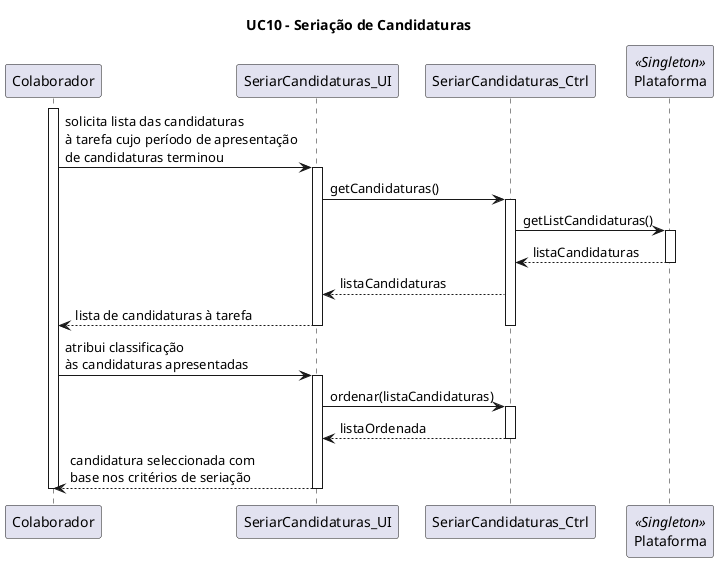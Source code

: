 @startuml

title UC10 - Seriação de Candidaturas

participant Colaborador
participant SeriarCandidaturas_UI
participant SeriarCandidaturas_Ctrl
participant Plataforma  << Singleton >> 

activate Colaborador
Colaborador -> SeriarCandidaturas_UI: solicita lista das candidaturas \nà tarefa cujo período de apresentação \nde candidaturas terminou
activate SeriarCandidaturas_UI
SeriarCandidaturas_UI -> SeriarCandidaturas_Ctrl: getCandidaturas()
activate SeriarCandidaturas_Ctrl
SeriarCandidaturas_Ctrl -> Plataforma:getListCandidaturas()
activate Plataforma
Plataforma --> SeriarCandidaturas_Ctrl: listaCandidaturas
deactivate Plataforma
SeriarCandidaturas_Ctrl --> SeriarCandidaturas_UI: listaCandidaturas
SeriarCandidaturas_UI --> Colaborador: lista de candidaturas à tarefa

deactivate SeriarCandidaturas_UI
deactivate SeriarCandidaturas_Ctrl

Colaborador -> SeriarCandidaturas_UI: atribui classificação \nàs candidaturas apresentadas
activate SeriarCandidaturas_UI
SeriarCandidaturas_UI -> SeriarCandidaturas_Ctrl: ordenar(listaCandidaturas)
activate SeriarCandidaturas_Ctrl
SeriarCandidaturas_Ctrl --> SeriarCandidaturas_UI: listaOrdenada
deactivate SeriarCandidaturas_Ctrl
SeriarCandidaturas_UI --> Colaborador: candidatura seleccionada com \nbase nos critérios de seriação
deactivate SeriarCandidaturas_UI
deactivate Colaborador


@enduml